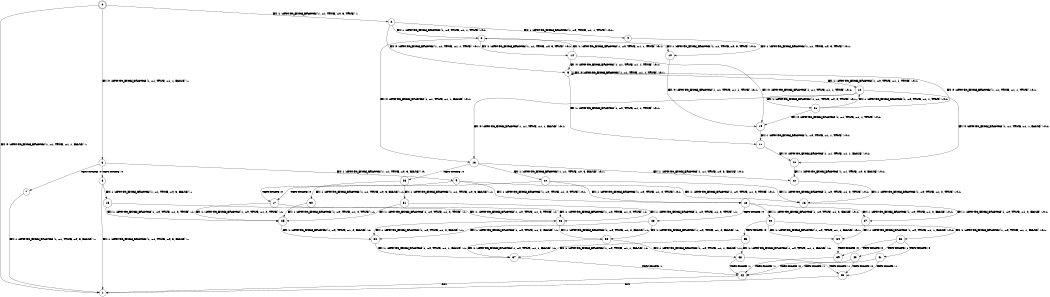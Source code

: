 digraph BCG {
size = "7, 10.5";
center = TRUE;
node [shape = circle];
0 [peripheries = 2];
0 -> 1 [label = "EX !0 !ATOMIC_EXCH_BRANCH (1, +1, TRUE, +1, 1, FALSE) !::"];
0 -> 2 [label = "EX !1 !ATOMIC_EXCH_BRANCH (1, +1, TRUE, +0, 3, TRUE) !::"];
0 -> 3 [label = "EX !0 !ATOMIC_EXCH_BRANCH (1, +1, TRUE, +1, 1, FALSE) !::"];
2 -> 4 [label = "EX !1 !ATOMIC_EXCH_BRANCH (1, +0, TRUE, +1, 1, TRUE) !:0:1:"];
2 -> 5 [label = "EX !0 !ATOMIC_EXCH_BRANCH (1, +1, TRUE, +1, 1, TRUE) !:0:1:"];
2 -> 6 [label = "EX !1 !ATOMIC_EXCH_BRANCH (1, +0, TRUE, +1, 1, TRUE) !:0:1:"];
3 -> 7 [label = "TERMINATE !0"];
3 -> 8 [label = "TERMINATE !0"];
3 -> 9 [label = "EX !1 !ATOMIC_EXCH_BRANCH (1, +1, TRUE, +0, 3, FALSE) !:0:"];
4 -> 10 [label = "EX !1 !ATOMIC_EXCH_BRANCH (1, +1, TRUE, +0, 3, TRUE) !:0:1:"];
5 -> 11 [label = "EX !1 !ATOMIC_EXCH_BRANCH (1, +0, TRUE, +1, 1, TRUE) !:0:1:"];
5 -> 12 [label = "EX !1 !ATOMIC_EXCH_BRANCH (1, +0, TRUE, +1, 1, TRUE) !:0:1:"];
5 -> 5 [label = "EX !0 !ATOMIC_EXCH_BRANCH (1, +1, TRUE, +1, 1, TRUE) !:0:1:"];
6 -> 10 [label = "EX !1 !ATOMIC_EXCH_BRANCH (1, +1, TRUE, +0, 3, TRUE) !:0:1:"];
6 -> 13 [label = "EX !0 !ATOMIC_EXCH_BRANCH (1, +1, TRUE, +1, 1, FALSE) !:0:1:"];
6 -> 14 [label = "EX !1 !ATOMIC_EXCH_BRANCH (1, +1, TRUE, +0, 3, TRUE) !:0:1:"];
7 -> 1 [label = "EX !1 !ATOMIC_EXCH_BRANCH (1, +1, TRUE, +0, 3, FALSE) !::"];
8 -> 1 [label = "EX !1 !ATOMIC_EXCH_BRANCH (1, +1, TRUE, +0, 3, FALSE) !::"];
8 -> 15 [label = "EX !1 !ATOMIC_EXCH_BRANCH (1, +1, TRUE, +0, 3, FALSE) !::"];
9 -> 16 [label = "EX !1 !ATOMIC_EXCH_BRANCH (1, +0, TRUE, +1, 2, TRUE) !:0:1:"];
9 -> 17 [label = "TERMINATE !0"];
9 -> 18 [label = "EX !1 !ATOMIC_EXCH_BRANCH (1, +0, TRUE, +1, 2, TRUE) !:0:1:"];
10 -> 19 [label = "EX !0 !ATOMIC_EXCH_BRANCH (1, +1, TRUE, +1, 1, TRUE) !:0:1:"];
11 -> 20 [label = "EX !0 !ATOMIC_EXCH_BRANCH (1, +1, TRUE, +1, 1, FALSE) !:0:1:"];
12 -> 20 [label = "EX !0 !ATOMIC_EXCH_BRANCH (1, +1, TRUE, +1, 1, FALSE) !:0:1:"];
12 -> 21 [label = "EX !1 !ATOMIC_EXCH_BRANCH (1, +1, TRUE, +0, 3, TRUE) !:0:1:"];
12 -> 13 [label = "EX !0 !ATOMIC_EXCH_BRANCH (1, +1, TRUE, +1, 1, FALSE) !:0:1:"];
13 -> 22 [label = "EX !1 !ATOMIC_EXCH_BRANCH (1, +1, TRUE, +0, 3, FALSE) !:0:1:"];
13 -> 23 [label = "TERMINATE !0"];
13 -> 24 [label = "EX !1 !ATOMIC_EXCH_BRANCH (1, +1, TRUE, +0, 3, FALSE) !:0:1:"];
14 -> 19 [label = "EX !0 !ATOMIC_EXCH_BRANCH (1, +1, TRUE, +1, 1, TRUE) !:0:1:"];
14 -> 5 [label = "EX !0 !ATOMIC_EXCH_BRANCH (1, +1, TRUE, +1, 1, TRUE) !:0:1:"];
14 -> 6 [label = "EX !1 !ATOMIC_EXCH_BRANCH (1, +0, TRUE, +1, 1, TRUE) !:0:1:"];
15 -> 25 [label = "EX !1 !ATOMIC_EXCH_BRANCH (1, +0, TRUE, +1, 2, TRUE) !:1:"];
15 -> 26 [label = "EX !1 !ATOMIC_EXCH_BRANCH (1, +0, TRUE, +1, 2, TRUE) !:1:"];
16 -> 27 [label = "EX !1 !ATOMIC_EXCH_BRANCH (1, +0, TRUE, +1, 2, FALSE) !:0:1:"];
17 -> 25 [label = "EX !1 !ATOMIC_EXCH_BRANCH (1, +0, TRUE, +1, 2, TRUE) !:1:"];
17 -> 26 [label = "EX !1 !ATOMIC_EXCH_BRANCH (1, +0, TRUE, +1, 2, TRUE) !:1:"];
18 -> 27 [label = "EX !1 !ATOMIC_EXCH_BRANCH (1, +0, TRUE, +1, 2, FALSE) !:0:1:"];
18 -> 28 [label = "TERMINATE !0"];
18 -> 29 [label = "EX !1 !ATOMIC_EXCH_BRANCH (1, +0, TRUE, +1, 2, FALSE) !:0:1:"];
19 -> 11 [label = "EX !1 !ATOMIC_EXCH_BRANCH (1, +0, TRUE, +1, 1, TRUE) !:0:1:"];
20 -> 22 [label = "EX !1 !ATOMIC_EXCH_BRANCH (1, +1, TRUE, +0, 3, FALSE) !:0:1:"];
21 -> 19 [label = "EX !0 !ATOMIC_EXCH_BRANCH (1, +1, TRUE, +1, 1, TRUE) !:0:1:"];
21 -> 12 [label = "EX !1 !ATOMIC_EXCH_BRANCH (1, +0, TRUE, +1, 1, TRUE) !:0:1:"];
21 -> 5 [label = "EX !0 !ATOMIC_EXCH_BRANCH (1, +1, TRUE, +1, 1, TRUE) !:0:1:"];
22 -> 16 [label = "EX !1 !ATOMIC_EXCH_BRANCH (1, +0, TRUE, +1, 2, TRUE) !:0:1:"];
23 -> 30 [label = "EX !1 !ATOMIC_EXCH_BRANCH (1, +1, TRUE, +0, 3, FALSE) !:1:"];
23 -> 31 [label = "EX !1 !ATOMIC_EXCH_BRANCH (1, +1, TRUE, +0, 3, FALSE) !:1:"];
24 -> 16 [label = "EX !1 !ATOMIC_EXCH_BRANCH (1, +0, TRUE, +1, 2, TRUE) !:0:1:"];
24 -> 17 [label = "TERMINATE !0"];
24 -> 18 [label = "EX !1 !ATOMIC_EXCH_BRANCH (1, +0, TRUE, +1, 2, TRUE) !:0:1:"];
25 -> 32 [label = "EX !1 !ATOMIC_EXCH_BRANCH (1, +0, TRUE, +1, 2, FALSE) !:1:"];
26 -> 32 [label = "EX !1 !ATOMIC_EXCH_BRANCH (1, +0, TRUE, +1, 2, FALSE) !:1:"];
26 -> 33 [label = "EX !1 !ATOMIC_EXCH_BRANCH (1, +0, TRUE, +1, 2, FALSE) !:1:"];
27 -> 34 [label = "EX !1 !ATOMIC_EXCH_BRANCH (1, +0, TRUE, +1, 1, FALSE) !:0:1:"];
28 -> 32 [label = "EX !1 !ATOMIC_EXCH_BRANCH (1, +0, TRUE, +1, 2, FALSE) !:1:"];
28 -> 33 [label = "EX !1 !ATOMIC_EXCH_BRANCH (1, +0, TRUE, +1, 2, FALSE) !:1:"];
29 -> 34 [label = "EX !1 !ATOMIC_EXCH_BRANCH (1, +0, TRUE, +1, 1, FALSE) !:0:1:"];
29 -> 35 [label = "TERMINATE !0"];
29 -> 36 [label = "EX !1 !ATOMIC_EXCH_BRANCH (1, +0, TRUE, +1, 1, FALSE) !:0:1:"];
30 -> 25 [label = "EX !1 !ATOMIC_EXCH_BRANCH (1, +0, TRUE, +1, 2, TRUE) !:1:"];
31 -> 25 [label = "EX !1 !ATOMIC_EXCH_BRANCH (1, +0, TRUE, +1, 2, TRUE) !:1:"];
31 -> 26 [label = "EX !1 !ATOMIC_EXCH_BRANCH (1, +0, TRUE, +1, 2, TRUE) !:1:"];
32 -> 37 [label = "EX !1 !ATOMIC_EXCH_BRANCH (1, +0, TRUE, +1, 1, FALSE) !:1:"];
33 -> 37 [label = "EX !1 !ATOMIC_EXCH_BRANCH (1, +0, TRUE, +1, 1, FALSE) !:1:"];
33 -> 38 [label = "EX !1 !ATOMIC_EXCH_BRANCH (1, +0, TRUE, +1, 1, FALSE) !:1:"];
34 -> 39 [label = "TERMINATE !0"];
35 -> 37 [label = "EX !1 !ATOMIC_EXCH_BRANCH (1, +0, TRUE, +1, 1, FALSE) !:1:"];
35 -> 38 [label = "EX !1 !ATOMIC_EXCH_BRANCH (1, +0, TRUE, +1, 1, FALSE) !:1:"];
36 -> 39 [label = "TERMINATE !0"];
36 -> 40 [label = "TERMINATE !1"];
36 -> 41 [label = "TERMINATE !0"];
37 -> 42 [label = "TERMINATE !1"];
38 -> 42 [label = "TERMINATE !1"];
38 -> 43 [label = "TERMINATE !1"];
39 -> 42 [label = "TERMINATE !1"];
40 -> 42 [label = "TERMINATE !0"];
40 -> 43 [label = "TERMINATE !0"];
41 -> 42 [label = "TERMINATE !1"];
41 -> 43 [label = "TERMINATE !1"];
42 -> 1 [label = "exit"];
43 -> 1 [label = "exit"];
}
